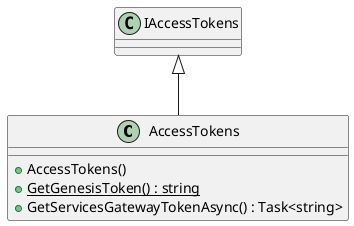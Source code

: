 @startuml
class AccessTokens {
    + AccessTokens()
    + {static} GetGenesisToken() : string
    + GetServicesGatewayTokenAsync() : Task<string>
}
IAccessTokens <|-- AccessTokens
@enduml
